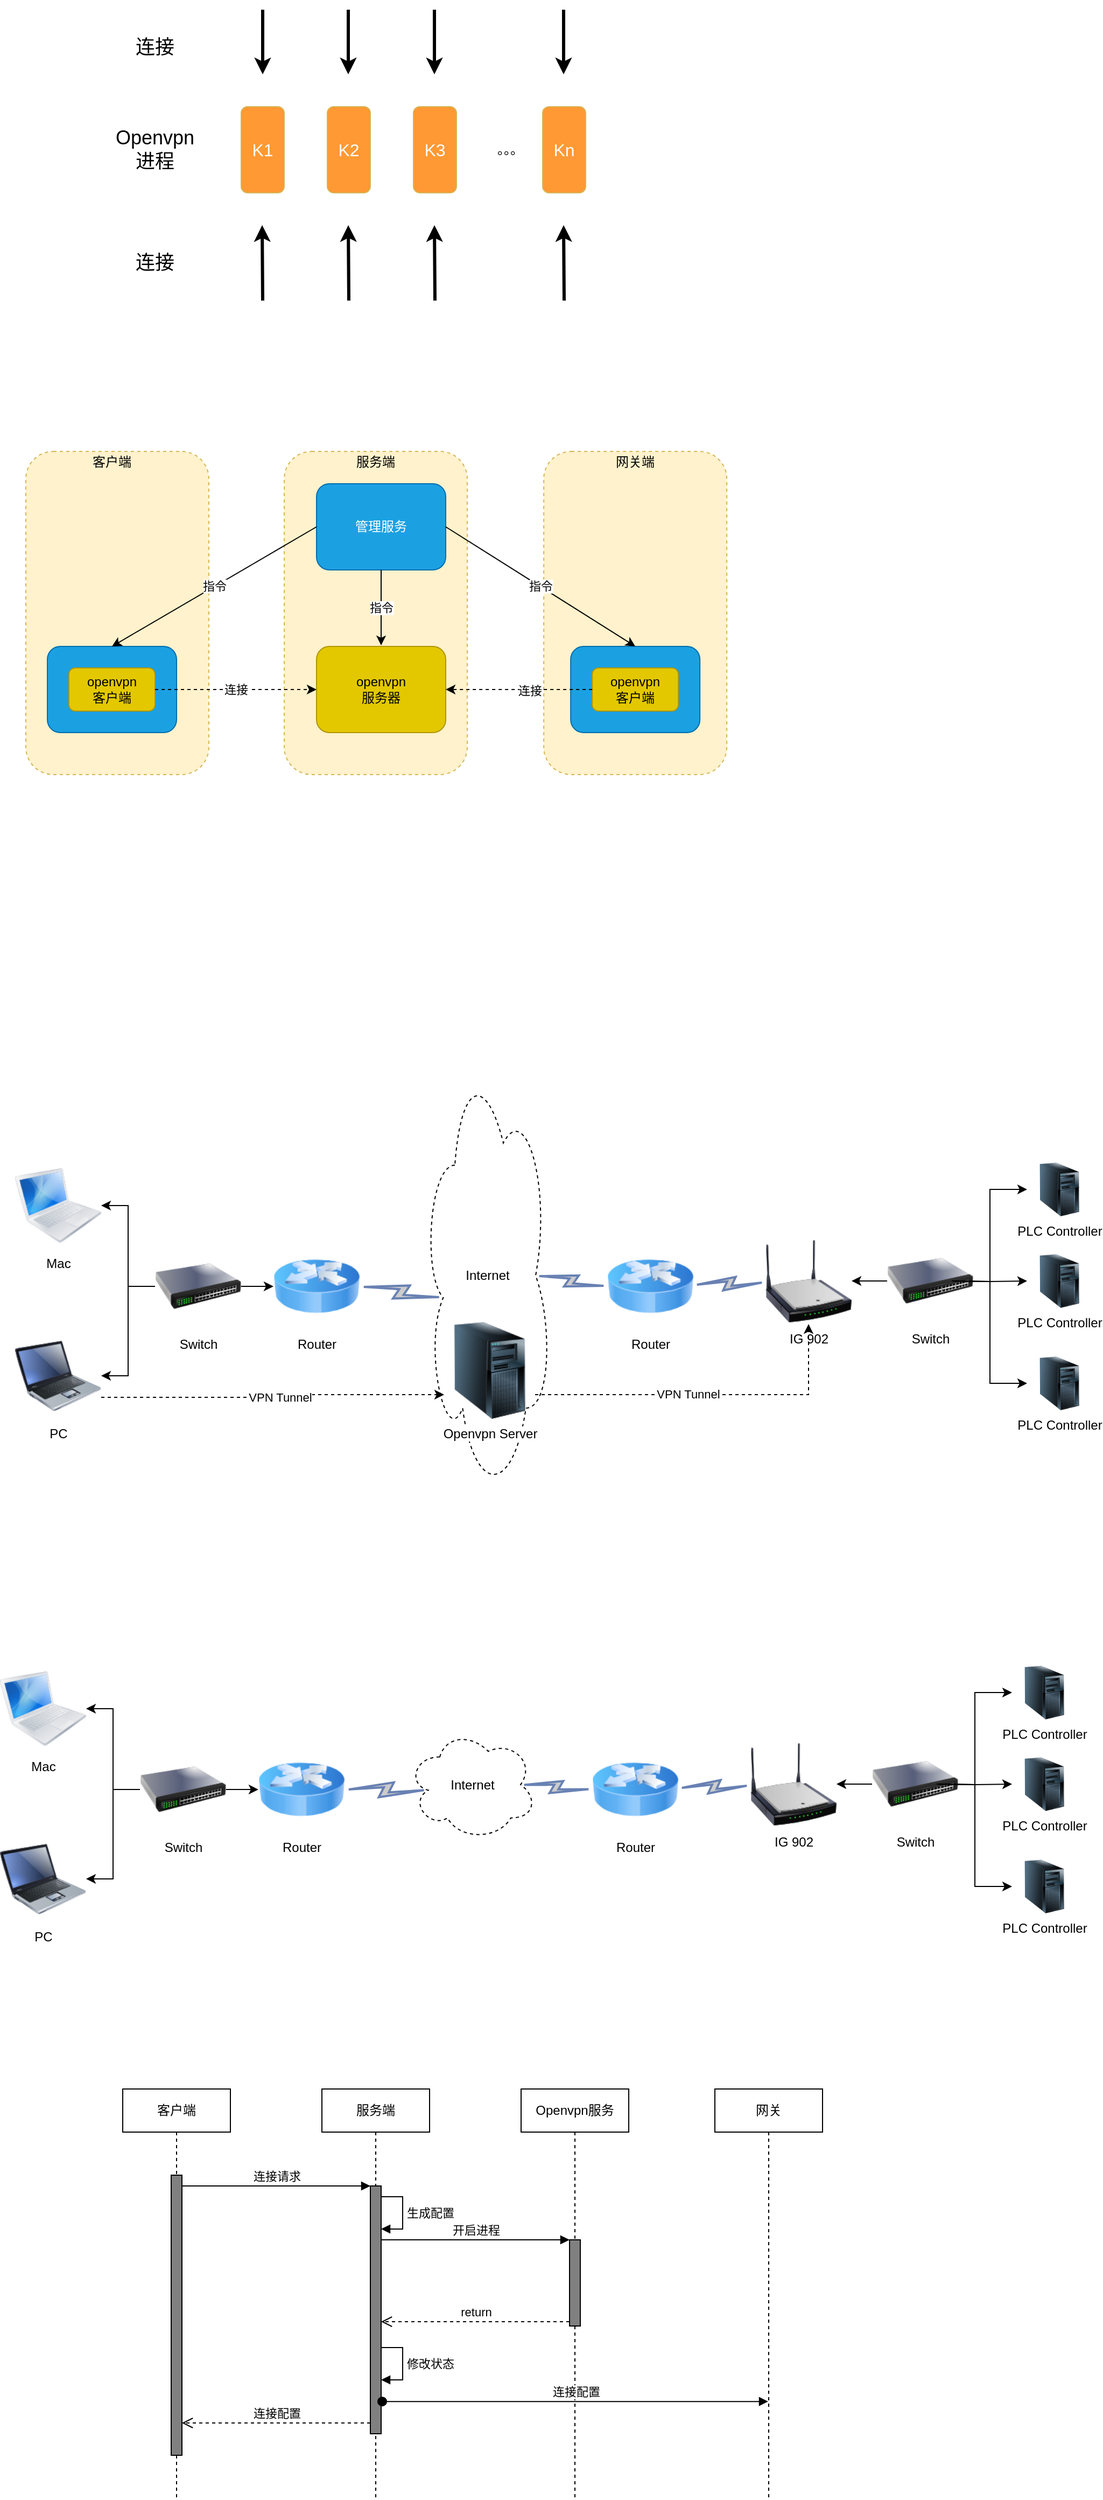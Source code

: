 <mxfile version="15.2.7" type="github">
  <diagram id="fSahD2rUQ293iNaQsKWA" name="Page-1">
    <mxGraphModel dx="1422" dy="762" grid="1" gridSize="10" guides="1" tooltips="1" connect="1" arrows="1" fold="1" page="1" pageScale="1" pageWidth="827" pageHeight="1169" math="0" shadow="0">
      <root>
        <mxCell id="0" />
        <mxCell id="1" parent="0" />
        <mxCell id="X5Kei8PSyGU6GzDg7MXw-48" value="Internet" style="ellipse;shape=cloud;whiteSpace=wrap;html=1;dashed=1;fillColor=#FFFFFF;" parent="1" vertex="1">
          <mxGeometry x="428.5" y="1210" width="120" height="410" as="geometry" />
        </mxCell>
        <mxCell id="X5Kei8PSyGU6GzDg7MXw-37" value="" style="rounded=1;whiteSpace=wrap;html=1;fillColor=#fff2cc;dashed=1;strokeColor=#d6b656;" parent="1" vertex="1">
          <mxGeometry x="541.08" y="650" width="170" height="300" as="geometry" />
        </mxCell>
        <mxCell id="X5Kei8PSyGU6GzDg7MXw-36" value="" style="rounded=1;whiteSpace=wrap;html=1;fillColor=#fff2cc;dashed=1;strokeColor=#d6b656;" parent="1" vertex="1">
          <mxGeometry x="300" y="650" width="170" height="300" as="geometry" />
        </mxCell>
        <mxCell id="X5Kei8PSyGU6GzDg7MXw-35" value="" style="rounded=1;whiteSpace=wrap;html=1;fillColor=#fff2cc;dashed=1;strokeColor=#d6b656;" parent="1" vertex="1">
          <mxGeometry x="60" y="650" width="170" height="300" as="geometry" />
        </mxCell>
        <mxCell id="lbkuDqUNhTPsyOcLvbYf-4" value="&lt;font style=&quot;font-size: 16px&quot; color=&quot;#ffffff&quot;&gt;K1&lt;/font&gt;" style="rounded=1;whiteSpace=wrap;html=1;strokeColor=#d6b656;fillColor=#FF9933;" parent="1" vertex="1">
          <mxGeometry x="260" y="330" width="40" height="80" as="geometry" />
        </mxCell>
        <mxCell id="lbkuDqUNhTPsyOcLvbYf-9" value="&lt;font style=&quot;font-size: 16px&quot; color=&quot;#ffffff&quot;&gt;K2&lt;/font&gt;" style="rounded=1;whiteSpace=wrap;html=1;strokeColor=#d6b656;fillColor=#FF9933;" parent="1" vertex="1">
          <mxGeometry x="340" y="330" width="40" height="80" as="geometry" />
        </mxCell>
        <mxCell id="lbkuDqUNhTPsyOcLvbYf-10" value="&lt;font style=&quot;font-size: 16px&quot; color=&quot;#ffffff&quot;&gt;K3&lt;/font&gt;" style="rounded=1;whiteSpace=wrap;html=1;strokeColor=#d6b656;fillColor=#FF9933;" parent="1" vertex="1">
          <mxGeometry x="420" y="330" width="40" height="80" as="geometry" />
        </mxCell>
        <mxCell id="lbkuDqUNhTPsyOcLvbYf-11" value="。。。" style="text;html=1;strokeColor=none;fillColor=none;align=center;verticalAlign=middle;whiteSpace=wrap;rounded=0;" parent="1" vertex="1">
          <mxGeometry x="490" y="360" width="40" height="20" as="geometry" />
        </mxCell>
        <mxCell id="lbkuDqUNhTPsyOcLvbYf-12" value="&lt;font style=&quot;font-size: 16px&quot; color=&quot;#ffffff&quot;&gt;Kn&lt;/font&gt;" style="rounded=1;whiteSpace=wrap;html=1;strokeColor=#d6b656;fillColor=#FF9933;" parent="1" vertex="1">
          <mxGeometry x="540" y="330" width="40" height="80" as="geometry" />
        </mxCell>
        <mxCell id="lbkuDqUNhTPsyOcLvbYf-13" value="&lt;font style=&quot;font-size: 18px&quot;&gt;Openvpn&lt;br&gt;进程&lt;/font&gt;" style="text;html=1;strokeColor=none;fillColor=none;align=center;verticalAlign=middle;whiteSpace=wrap;rounded=0;" parent="1" vertex="1">
          <mxGeometry x="130" y="335" width="100" height="70" as="geometry" />
        </mxCell>
        <mxCell id="lbkuDqUNhTPsyOcLvbYf-14" value="" style="endArrow=classic;html=1;strokeWidth=3;" parent="1" edge="1">
          <mxGeometry width="50" height="50" relative="1" as="geometry">
            <mxPoint x="280" y="240" as="sourcePoint" />
            <mxPoint x="280" y="300" as="targetPoint" />
          </mxGeometry>
        </mxCell>
        <mxCell id="lbkuDqUNhTPsyOcLvbYf-21" value="&lt;span style=&quot;font-size: 18px&quot;&gt;连接&lt;/span&gt;" style="text;html=1;strokeColor=none;fillColor=none;align=center;verticalAlign=middle;whiteSpace=wrap;rounded=0;" parent="1" vertex="1">
          <mxGeometry x="130" y="240" width="100" height="70" as="geometry" />
        </mxCell>
        <mxCell id="lbkuDqUNhTPsyOcLvbYf-24" value="" style="endArrow=classic;html=1;strokeWidth=3;" parent="1" edge="1">
          <mxGeometry width="50" height="50" relative="1" as="geometry">
            <mxPoint x="439.5" y="240" as="sourcePoint" />
            <mxPoint x="439.5" y="300" as="targetPoint" />
          </mxGeometry>
        </mxCell>
        <mxCell id="lbkuDqUNhTPsyOcLvbYf-25" value="" style="endArrow=classic;html=1;strokeWidth=3;" parent="1" edge="1">
          <mxGeometry width="50" height="50" relative="1" as="geometry">
            <mxPoint x="559.5" y="240" as="sourcePoint" />
            <mxPoint x="559.5" y="300" as="targetPoint" />
          </mxGeometry>
        </mxCell>
        <mxCell id="lbkuDqUNhTPsyOcLvbYf-26" value="" style="endArrow=classic;html=1;strokeWidth=3;" parent="1" edge="1">
          <mxGeometry width="50" height="50" relative="1" as="geometry">
            <mxPoint x="359.5" y="240" as="sourcePoint" />
            <mxPoint x="359.5" y="300" as="targetPoint" />
          </mxGeometry>
        </mxCell>
        <mxCell id="lbkuDqUNhTPsyOcLvbYf-27" value="" style="endArrow=classic;html=1;strokeWidth=3;" parent="1" edge="1">
          <mxGeometry width="50" height="50" relative="1" as="geometry">
            <mxPoint x="360" y="510" as="sourcePoint" />
            <mxPoint x="359.5" y="440" as="targetPoint" />
          </mxGeometry>
        </mxCell>
        <mxCell id="lbkuDqUNhTPsyOcLvbYf-28" value="" style="endArrow=classic;html=1;strokeWidth=3;" parent="1" edge="1">
          <mxGeometry width="50" height="50" relative="1" as="geometry">
            <mxPoint x="280" y="510" as="sourcePoint" />
            <mxPoint x="279.5" y="440" as="targetPoint" />
          </mxGeometry>
        </mxCell>
        <mxCell id="lbkuDqUNhTPsyOcLvbYf-29" value="" style="endArrow=classic;html=1;strokeWidth=3;" parent="1" edge="1">
          <mxGeometry width="50" height="50" relative="1" as="geometry">
            <mxPoint x="440" y="510" as="sourcePoint" />
            <mxPoint x="439.5" y="440" as="targetPoint" />
          </mxGeometry>
        </mxCell>
        <mxCell id="lbkuDqUNhTPsyOcLvbYf-30" value="" style="endArrow=classic;html=1;strokeWidth=3;" parent="1" edge="1">
          <mxGeometry width="50" height="50" relative="1" as="geometry">
            <mxPoint x="560" y="510" as="sourcePoint" />
            <mxPoint x="559.5" y="440" as="targetPoint" />
          </mxGeometry>
        </mxCell>
        <mxCell id="lbkuDqUNhTPsyOcLvbYf-31" value="&lt;span style=&quot;font-size: 18px&quot;&gt;连接&lt;/span&gt;" style="text;html=1;strokeColor=none;fillColor=none;align=center;verticalAlign=middle;whiteSpace=wrap;rounded=0;" parent="1" vertex="1">
          <mxGeometry x="130" y="440" width="100" height="70" as="geometry" />
        </mxCell>
        <mxCell id="X5Kei8PSyGU6GzDg7MXw-6" value="" style="rounded=1;whiteSpace=wrap;html=1;fillColor=#1ba1e2;strokeColor=#006EAF;fontColor=#ffffff;" parent="1" vertex="1">
          <mxGeometry x="80" y="831" width="120" height="80" as="geometry" />
        </mxCell>
        <mxCell id="X5Kei8PSyGU6GzDg7MXw-7" value="openvpn&lt;br&gt;客户端" style="rounded=1;whiteSpace=wrap;html=1;fillColor=#e3c800;strokeColor=#B09500;fontColor=#000000;" parent="1" vertex="1">
          <mxGeometry x="100" y="851" width="80" height="40" as="geometry" />
        </mxCell>
        <mxCell id="X5Kei8PSyGU6GzDg7MXw-10" value="" style="rounded=1;whiteSpace=wrap;html=1;fillColor=#1ba1e2;strokeColor=#006EAF;fontColor=#ffffff;" parent="1" vertex="1">
          <mxGeometry x="566.08" y="831" width="120" height="80" as="geometry" />
        </mxCell>
        <mxCell id="X5Kei8PSyGU6GzDg7MXw-11" value="openvpn&lt;br&gt;客户端" style="rounded=1;whiteSpace=wrap;html=1;fillColor=#e3c800;strokeColor=#B09500;fontColor=#000000;" parent="1" vertex="1">
          <mxGeometry x="586.08" y="851" width="80" height="40" as="geometry" />
        </mxCell>
        <mxCell id="X5Kei8PSyGU6GzDg7MXw-16" value="管理服务" style="rounded=1;whiteSpace=wrap;html=1;fillColor=#1ba1e2;strokeColor=#006EAF;fontColor=#ffffff;" parent="1" vertex="1">
          <mxGeometry x="330" y="680" width="120" height="80" as="geometry" />
        </mxCell>
        <mxCell id="X5Kei8PSyGU6GzDg7MXw-17" value="openvpn&lt;br&gt;服务器" style="rounded=1;whiteSpace=wrap;html=1;fillColor=#e3c800;strokeColor=#B09500;fontColor=#000000;" parent="1" vertex="1">
          <mxGeometry x="330" y="831" width="120" height="80" as="geometry" />
        </mxCell>
        <mxCell id="X5Kei8PSyGU6GzDg7MXw-24" value="指令" style="endArrow=classic;html=1;strokeWidth=1;entryX=0.5;entryY=0;entryDx=0;entryDy=0;exitX=0;exitY=0.5;exitDx=0;exitDy=0;" parent="1" source="X5Kei8PSyGU6GzDg7MXw-16" target="X5Kei8PSyGU6GzDg7MXw-6" edge="1">
          <mxGeometry width="50" height="50" relative="1" as="geometry">
            <mxPoint x="230" y="720" as="sourcePoint" />
            <mxPoint x="280" y="670" as="targetPoint" />
          </mxGeometry>
        </mxCell>
        <mxCell id="X5Kei8PSyGU6GzDg7MXw-26" value="指令" style="endArrow=classic;html=1;strokeWidth=1;exitX=1;exitY=0.5;exitDx=0;exitDy=0;entryX=0.5;entryY=0;entryDx=0;entryDy=0;" parent="1" source="X5Kei8PSyGU6GzDg7MXw-16" target="X5Kei8PSyGU6GzDg7MXw-10" edge="1">
          <mxGeometry width="50" height="50" relative="1" as="geometry">
            <mxPoint x="490" y="760" as="sourcePoint" />
            <mxPoint x="650" y="780" as="targetPoint" />
          </mxGeometry>
        </mxCell>
        <mxCell id="X5Kei8PSyGU6GzDg7MXw-27" value="指令" style="endArrow=classic;html=1;strokeWidth=1;exitX=0.5;exitY=1;exitDx=0;exitDy=0;" parent="1" source="X5Kei8PSyGU6GzDg7MXw-16" edge="1">
          <mxGeometry width="50" height="50" relative="1" as="geometry">
            <mxPoint x="240" y="1010" as="sourcePoint" />
            <mxPoint x="390" y="830" as="targetPoint" />
          </mxGeometry>
        </mxCell>
        <mxCell id="X5Kei8PSyGU6GzDg7MXw-38" value="连接" style="endArrow=classic;html=1;strokeWidth=1;entryX=0;entryY=0.5;entryDx=0;entryDy=0;exitX=1;exitY=0.5;exitDx=0;exitDy=0;dashed=1;" parent="1" source="X5Kei8PSyGU6GzDg7MXw-7" target="X5Kei8PSyGU6GzDg7MXw-17" edge="1">
          <mxGeometry width="50" height="50" relative="1" as="geometry">
            <mxPoint x="174.46" y="1098" as="sourcePoint" />
            <mxPoint x="224.46" y="1048" as="targetPoint" />
          </mxGeometry>
        </mxCell>
        <mxCell id="X5Kei8PSyGU6GzDg7MXw-39" value="" style="endArrow=classic;html=1;strokeWidth=1;entryX=1;entryY=0.5;entryDx=0;entryDy=0;exitX=0;exitY=0.5;exitDx=0;exitDy=0;dashed=1;" parent="1" source="X5Kei8PSyGU6GzDg7MXw-11" target="X5Kei8PSyGU6GzDg7MXw-17" edge="1">
          <mxGeometry width="50" height="50" relative="1" as="geometry">
            <mxPoint x="494.46" y="1078" as="sourcePoint" />
            <mxPoint x="544.46" y="1028" as="targetPoint" />
          </mxGeometry>
        </mxCell>
        <mxCell id="X5Kei8PSyGU6GzDg7MXw-40" value="连接" style="edgeLabel;html=1;align=center;verticalAlign=middle;resizable=0;points=[];" parent="X5Kei8PSyGU6GzDg7MXw-39" vertex="1" connectable="0">
          <mxGeometry x="-0.144" y="1" relative="1" as="geometry">
            <mxPoint as="offset" />
          </mxGeometry>
        </mxCell>
        <mxCell id="X5Kei8PSyGU6GzDg7MXw-41" value="客户端" style="text;html=1;strokeColor=none;fillColor=none;align=center;verticalAlign=middle;whiteSpace=wrap;rounded=0;dashed=1;" parent="1" vertex="1">
          <mxGeometry x="120" y="650" width="40" height="20" as="geometry" />
        </mxCell>
        <mxCell id="X5Kei8PSyGU6GzDg7MXw-42" value="服务端" style="text;html=1;strokeColor=none;fillColor=none;align=center;verticalAlign=middle;whiteSpace=wrap;rounded=0;dashed=1;" parent="1" vertex="1">
          <mxGeometry x="365" y="650" width="40" height="20" as="geometry" />
        </mxCell>
        <mxCell id="X5Kei8PSyGU6GzDg7MXw-43" value="网关端" style="text;html=1;strokeColor=none;fillColor=none;align=center;verticalAlign=middle;whiteSpace=wrap;rounded=0;dashed=1;" parent="1" vertex="1">
          <mxGeometry x="606.08" y="650" width="40" height="20" as="geometry" />
        </mxCell>
        <mxCell id="X5Kei8PSyGU6GzDg7MXw-63" style="edgeStyle=orthogonalEdgeStyle;rounded=0;orthogonalLoop=1;jettySize=auto;html=1;strokeWidth=1;" parent="1" source="X5Kei8PSyGU6GzDg7MXw-44" target="X5Kei8PSyGU6GzDg7MXw-47" edge="1">
          <mxGeometry relative="1" as="geometry" />
        </mxCell>
        <mxCell id="X5Kei8PSyGU6GzDg7MXw-85" style="edgeStyle=orthogonalEdgeStyle;rounded=0;orthogonalLoop=1;jettySize=auto;html=1;strokeWidth=1;" parent="1" source="X5Kei8PSyGU6GzDg7MXw-44" target="X5Kei8PSyGU6GzDg7MXw-45" edge="1">
          <mxGeometry relative="1" as="geometry" />
        </mxCell>
        <mxCell id="X5Kei8PSyGU6GzDg7MXw-44" value="Switch" style="image;html=1;image=img/lib/clip_art/networking/Switch_128x128.png;dashed=1;fillColor=#FFFFFF;" parent="1" vertex="1">
          <mxGeometry x="180" y="1385" width="80" height="80" as="geometry" />
        </mxCell>
        <mxCell id="X5Kei8PSyGU6GzDg7MXw-45" value="Router" style="image;html=1;image=img/lib/clip_art/networking/Router_Icon_128x128.png;dashed=1;fillColor=#FFFFFF;" parent="1" vertex="1">
          <mxGeometry x="290" y="1385" width="80" height="80" as="geometry" />
        </mxCell>
        <mxCell id="X5Kei8PSyGU6GzDg7MXw-95" style="edgeStyle=orthogonalEdgeStyle;rounded=0;orthogonalLoop=1;jettySize=auto;html=1;entryX=0;entryY=0.75;entryDx=0;entryDy=0;dashed=1;strokeWidth=1;exitX=1;exitY=0.75;exitDx=0;exitDy=0;" parent="1" source="X5Kei8PSyGU6GzDg7MXw-46" target="X5Kei8PSyGU6GzDg7MXw-86" edge="1">
          <mxGeometry relative="1" as="geometry" />
        </mxCell>
        <mxCell id="X5Kei8PSyGU6GzDg7MXw-96" value="VPN Tunnel" style="edgeLabel;html=1;align=center;verticalAlign=middle;resizable=0;points=[];" parent="X5Kei8PSyGU6GzDg7MXw-95" vertex="1" connectable="0">
          <mxGeometry x="0.051" y="-1" relative="1" as="geometry">
            <mxPoint y="1" as="offset" />
          </mxGeometry>
        </mxCell>
        <mxCell id="X5Kei8PSyGU6GzDg7MXw-46" value="PC" style="image;html=1;image=img/lib/clip_art/computers/Laptop_128x128.png;dashed=1;fillColor=#FFFFFF;" parent="1" vertex="1">
          <mxGeometry x="50" y="1468" width="80" height="80" as="geometry" />
        </mxCell>
        <mxCell id="X5Kei8PSyGU6GzDg7MXw-47" value="Mac" style="image;html=1;image=img/lib/clip_art/computers/MacBook_128x128.png;dashed=1;fillColor=#FFFFFF;" parent="1" vertex="1">
          <mxGeometry x="50" y="1310" width="80" height="80" as="geometry" />
        </mxCell>
        <mxCell id="X5Kei8PSyGU6GzDg7MXw-49" value="Router" style="image;html=1;image=img/lib/clip_art/networking/Router_Icon_128x128.png;dashed=1;fillColor=#FFFFFF;" parent="1" vertex="1">
          <mxGeometry x="600.0" y="1385" width="80" height="80" as="geometry" />
        </mxCell>
        <mxCell id="X5Kei8PSyGU6GzDg7MXw-51" value="IG 902" style="image;html=1;image=img/lib/clip_art/networking/Wireless_Router_N_128x128.png;dashed=1;fillColor=#FFFFFF;" parent="1" vertex="1">
          <mxGeometry x="747" y="1380" width="80" height="80" as="geometry" />
        </mxCell>
        <mxCell id="X5Kei8PSyGU6GzDg7MXw-52" value="PLC Controller" style="image;html=1;image=img/lib/clip_art/computers/Server_Tower_128x128.png;dashed=1;fillColor=#FFFFFF;" parent="1" vertex="1">
          <mxGeometry x="990" y="1310" width="60" height="50" as="geometry" />
        </mxCell>
        <mxCell id="X5Kei8PSyGU6GzDg7MXw-80" style="edgeStyle=orthogonalEdgeStyle;rounded=0;orthogonalLoop=1;jettySize=auto;html=1;entryX=0;entryY=0.5;entryDx=0;entryDy=0;strokeWidth=1;" parent="1" target="X5Kei8PSyGU6GzDg7MXw-52" edge="1">
          <mxGeometry relative="1" as="geometry">
            <mxPoint x="920" y="1420" as="sourcePoint" />
          </mxGeometry>
        </mxCell>
        <mxCell id="X5Kei8PSyGU6GzDg7MXw-101" style="edgeStyle=orthogonalEdgeStyle;rounded=0;orthogonalLoop=1;jettySize=auto;html=1;entryX=1;entryY=0.5;entryDx=0;entryDy=0;strokeWidth=1;" parent="1" source="X5Kei8PSyGU6GzDg7MXw-53" target="X5Kei8PSyGU6GzDg7MXw-51" edge="1">
          <mxGeometry relative="1" as="geometry" />
        </mxCell>
        <mxCell id="X5Kei8PSyGU6GzDg7MXw-53" value="Switch" style="image;html=1;image=img/lib/clip_art/networking/Switch_128x128.png;dashed=1;fillColor=#FFFFFF;" parent="1" vertex="1">
          <mxGeometry x="860" y="1380" width="80" height="80" as="geometry" />
        </mxCell>
        <mxCell id="X5Kei8PSyGU6GzDg7MXw-58" value="PLC Controller" style="image;html=1;image=img/lib/clip_art/computers/Server_Tower_128x128.png;dashed=1;fillColor=#FFFFFF;" parent="1" vertex="1">
          <mxGeometry x="990" y="1395" width="60" height="50" as="geometry" />
        </mxCell>
        <mxCell id="X5Kei8PSyGU6GzDg7MXw-59" value="PLC Controller" style="image;html=1;image=img/lib/clip_art/computers/Server_Tower_128x128.png;dashed=1;fillColor=#FFFFFF;" parent="1" vertex="1">
          <mxGeometry x="990" y="1490" width="60" height="50" as="geometry" />
        </mxCell>
        <mxCell id="X5Kei8PSyGU6GzDg7MXw-64" style="edgeStyle=orthogonalEdgeStyle;rounded=0;orthogonalLoop=1;jettySize=auto;html=1;strokeWidth=1;entryX=1;entryY=0.5;entryDx=0;entryDy=0;" parent="1" source="X5Kei8PSyGU6GzDg7MXw-44" target="X5Kei8PSyGU6GzDg7MXw-46" edge="1">
          <mxGeometry relative="1" as="geometry" />
        </mxCell>
        <mxCell id="X5Kei8PSyGU6GzDg7MXw-73" style="edgeStyle=orthogonalEdgeStyle;rounded=0;orthogonalLoop=1;jettySize=auto;html=1;strokeWidth=1;" parent="1" target="X5Kei8PSyGU6GzDg7MXw-58" edge="1">
          <mxGeometry relative="1" as="geometry">
            <mxPoint x="920" y="1420" as="sourcePoint" />
          </mxGeometry>
        </mxCell>
        <mxCell id="X5Kei8PSyGU6GzDg7MXw-74" style="edgeStyle=orthogonalEdgeStyle;rounded=0;orthogonalLoop=1;jettySize=auto;html=1;strokeWidth=1;entryX=0;entryY=0.5;entryDx=0;entryDy=0;" parent="1" target="X5Kei8PSyGU6GzDg7MXw-59" edge="1">
          <mxGeometry relative="1" as="geometry">
            <mxPoint x="920" y="1420" as="sourcePoint" />
          </mxGeometry>
        </mxCell>
        <mxCell id="X5Kei8PSyGU6GzDg7MXw-75" value="" style="html=1;outlineConnect=0;fillColor=#CCCCCC;strokeColor=#6881B3;gradientColor=none;gradientDirection=north;strokeWidth=2;shape=mxgraph.networks.comm_link_edge;html=1;" parent="1" source="X5Kei8PSyGU6GzDg7MXw-49" target="X5Kei8PSyGU6GzDg7MXw-51" edge="1">
          <mxGeometry width="100" height="100" relative="1" as="geometry">
            <mxPoint x="558.5" y="1520" as="sourcePoint" />
            <mxPoint x="658.5" y="1420" as="targetPoint" />
          </mxGeometry>
        </mxCell>
        <mxCell id="X5Kei8PSyGU6GzDg7MXw-76" value="" style="html=1;outlineConnect=0;fillColor=#CCCCCC;strokeColor=#6881B3;gradientColor=none;gradientDirection=north;strokeWidth=2;shape=mxgraph.networks.comm_link_edge;html=1;entryX=0.16;entryY=0.55;entryDx=0;entryDy=0;entryPerimeter=0;exitX=1;exitY=0.5;exitDx=0;exitDy=0;" parent="1" source="X5Kei8PSyGU6GzDg7MXw-45" target="X5Kei8PSyGU6GzDg7MXw-48" edge="1">
          <mxGeometry width="100" height="100" relative="1" as="geometry">
            <mxPoint x="368.5" y="1380" as="sourcePoint" />
            <mxPoint x="468.5" y="1280" as="targetPoint" />
          </mxGeometry>
        </mxCell>
        <mxCell id="X5Kei8PSyGU6GzDg7MXw-77" value="" style="html=1;outlineConnect=0;fillColor=#CCCCCC;strokeColor=#6881B3;gradientColor=none;gradientDirection=north;strokeWidth=2;shape=mxgraph.networks.comm_link_edge;html=1;entryX=0;entryY=0.5;entryDx=0;entryDy=0;exitX=0.875;exitY=0.5;exitDx=0;exitDy=0;exitPerimeter=0;" parent="1" source="X5Kei8PSyGU6GzDg7MXw-48" target="X5Kei8PSyGU6GzDg7MXw-49" edge="1">
          <mxGeometry width="100" height="100" relative="1" as="geometry">
            <mxPoint x="468.5" y="1510" as="sourcePoint" />
            <mxPoint x="568.5" y="1410" as="targetPoint" />
          </mxGeometry>
        </mxCell>
        <mxCell id="X5Kei8PSyGU6GzDg7MXw-97" style="edgeStyle=orthogonalEdgeStyle;rounded=0;orthogonalLoop=1;jettySize=auto;html=1;entryX=0.5;entryY=1;entryDx=0;entryDy=0;dashed=1;strokeWidth=1;exitX=1;exitY=0.75;exitDx=0;exitDy=0;" parent="1" source="X5Kei8PSyGU6GzDg7MXw-86" target="X5Kei8PSyGU6GzDg7MXw-51" edge="1">
          <mxGeometry relative="1" as="geometry" />
        </mxCell>
        <mxCell id="X5Kei8PSyGU6GzDg7MXw-98" value="VPN Tunnel" style="edgeLabel;html=1;align=center;verticalAlign=middle;resizable=0;points=[];" parent="X5Kei8PSyGU6GzDg7MXw-97" vertex="1" connectable="0">
          <mxGeometry x="-0.112" y="2" relative="1" as="geometry">
            <mxPoint y="1" as="offset" />
          </mxGeometry>
        </mxCell>
        <mxCell id="X5Kei8PSyGU6GzDg7MXw-86" value="Openvpn Server" style="image;html=1;image=img/lib/clip_art/computers/Server_Tower_128x128.png;dashed=1;fillColor=#FFFFFF;" parent="1" vertex="1">
          <mxGeometry x="448.5" y="1458" width="84.5" height="90" as="geometry" />
        </mxCell>
        <mxCell id="X5Kei8PSyGU6GzDg7MXw-102" value="Internet" style="ellipse;shape=cloud;whiteSpace=wrap;html=1;dashed=1;fillColor=#FFFFFF;" parent="1" vertex="1">
          <mxGeometry x="414.5" y="1836" width="120" height="103" as="geometry" />
        </mxCell>
        <mxCell id="X5Kei8PSyGU6GzDg7MXw-103" style="edgeStyle=orthogonalEdgeStyle;rounded=0;orthogonalLoop=1;jettySize=auto;html=1;strokeWidth=1;" parent="1" source="X5Kei8PSyGU6GzDg7MXw-105" target="X5Kei8PSyGU6GzDg7MXw-110" edge="1">
          <mxGeometry relative="1" as="geometry" />
        </mxCell>
        <mxCell id="X5Kei8PSyGU6GzDg7MXw-104" style="edgeStyle=orthogonalEdgeStyle;rounded=0;orthogonalLoop=1;jettySize=auto;html=1;strokeWidth=1;" parent="1" source="X5Kei8PSyGU6GzDg7MXw-105" target="X5Kei8PSyGU6GzDg7MXw-106" edge="1">
          <mxGeometry relative="1" as="geometry" />
        </mxCell>
        <mxCell id="X5Kei8PSyGU6GzDg7MXw-105" value="Switch" style="image;html=1;image=img/lib/clip_art/networking/Switch_128x128.png;dashed=1;fillColor=#FFFFFF;" parent="1" vertex="1">
          <mxGeometry x="166" y="1852" width="80" height="80" as="geometry" />
        </mxCell>
        <mxCell id="X5Kei8PSyGU6GzDg7MXw-106" value="Router" style="image;html=1;image=img/lib/clip_art/networking/Router_Icon_128x128.png;dashed=1;fillColor=#FFFFFF;" parent="1" vertex="1">
          <mxGeometry x="276" y="1852" width="80" height="80" as="geometry" />
        </mxCell>
        <mxCell id="X5Kei8PSyGU6GzDg7MXw-109" value="PC" style="image;html=1;image=img/lib/clip_art/computers/Laptop_128x128.png;dashed=1;fillColor=#FFFFFF;" parent="1" vertex="1">
          <mxGeometry x="36" y="1935" width="80" height="80" as="geometry" />
        </mxCell>
        <mxCell id="X5Kei8PSyGU6GzDg7MXw-110" value="Mac" style="image;html=1;image=img/lib/clip_art/computers/MacBook_128x128.png;dashed=1;fillColor=#FFFFFF;" parent="1" vertex="1">
          <mxGeometry x="36" y="1777" width="80" height="80" as="geometry" />
        </mxCell>
        <mxCell id="X5Kei8PSyGU6GzDg7MXw-111" value="Router" style="image;html=1;image=img/lib/clip_art/networking/Router_Icon_128x128.png;dashed=1;fillColor=#FFFFFF;" parent="1" vertex="1">
          <mxGeometry x="586.0" y="1852" width="80" height="80" as="geometry" />
        </mxCell>
        <mxCell id="X5Kei8PSyGU6GzDg7MXw-112" value="IG 902" style="image;html=1;image=img/lib/clip_art/networking/Wireless_Router_N_128x128.png;dashed=1;fillColor=#FFFFFF;" parent="1" vertex="1">
          <mxGeometry x="733" y="1847" width="80" height="80" as="geometry" />
        </mxCell>
        <mxCell id="X5Kei8PSyGU6GzDg7MXw-113" value="PLC Controller" style="image;html=1;image=img/lib/clip_art/computers/Server_Tower_128x128.png;dashed=1;fillColor=#FFFFFF;" parent="1" vertex="1">
          <mxGeometry x="976" y="1777" width="60" height="50" as="geometry" />
        </mxCell>
        <mxCell id="X5Kei8PSyGU6GzDg7MXw-114" style="edgeStyle=orthogonalEdgeStyle;rounded=0;orthogonalLoop=1;jettySize=auto;html=1;entryX=0;entryY=0.5;entryDx=0;entryDy=0;strokeWidth=1;" parent="1" target="X5Kei8PSyGU6GzDg7MXw-113" edge="1">
          <mxGeometry relative="1" as="geometry">
            <mxPoint x="906" y="1887" as="sourcePoint" />
          </mxGeometry>
        </mxCell>
        <mxCell id="X5Kei8PSyGU6GzDg7MXw-115" style="edgeStyle=orthogonalEdgeStyle;rounded=0;orthogonalLoop=1;jettySize=auto;html=1;entryX=1;entryY=0.5;entryDx=0;entryDy=0;strokeWidth=1;" parent="1" source="X5Kei8PSyGU6GzDg7MXw-116" target="X5Kei8PSyGU6GzDg7MXw-112" edge="1">
          <mxGeometry relative="1" as="geometry" />
        </mxCell>
        <mxCell id="X5Kei8PSyGU6GzDg7MXw-116" value="Switch" style="image;html=1;image=img/lib/clip_art/networking/Switch_128x128.png;dashed=1;fillColor=#FFFFFF;" parent="1" vertex="1">
          <mxGeometry x="846" y="1847" width="80" height="80" as="geometry" />
        </mxCell>
        <mxCell id="X5Kei8PSyGU6GzDg7MXw-117" value="PLC Controller" style="image;html=1;image=img/lib/clip_art/computers/Server_Tower_128x128.png;dashed=1;fillColor=#FFFFFF;" parent="1" vertex="1">
          <mxGeometry x="976" y="1862" width="60" height="50" as="geometry" />
        </mxCell>
        <mxCell id="X5Kei8PSyGU6GzDg7MXw-118" value="PLC Controller" style="image;html=1;image=img/lib/clip_art/computers/Server_Tower_128x128.png;dashed=1;fillColor=#FFFFFF;" parent="1" vertex="1">
          <mxGeometry x="976" y="1957" width="60" height="50" as="geometry" />
        </mxCell>
        <mxCell id="X5Kei8PSyGU6GzDg7MXw-119" style="edgeStyle=orthogonalEdgeStyle;rounded=0;orthogonalLoop=1;jettySize=auto;html=1;strokeWidth=1;entryX=1;entryY=0.5;entryDx=0;entryDy=0;" parent="1" source="X5Kei8PSyGU6GzDg7MXw-105" target="X5Kei8PSyGU6GzDg7MXw-109" edge="1">
          <mxGeometry relative="1" as="geometry" />
        </mxCell>
        <mxCell id="X5Kei8PSyGU6GzDg7MXw-120" style="edgeStyle=orthogonalEdgeStyle;rounded=0;orthogonalLoop=1;jettySize=auto;html=1;strokeWidth=1;" parent="1" target="X5Kei8PSyGU6GzDg7MXw-117" edge="1">
          <mxGeometry relative="1" as="geometry">
            <mxPoint x="906" y="1887" as="sourcePoint" />
          </mxGeometry>
        </mxCell>
        <mxCell id="X5Kei8PSyGU6GzDg7MXw-121" style="edgeStyle=orthogonalEdgeStyle;rounded=0;orthogonalLoop=1;jettySize=auto;html=1;strokeWidth=1;entryX=0;entryY=0.5;entryDx=0;entryDy=0;" parent="1" target="X5Kei8PSyGU6GzDg7MXw-118" edge="1">
          <mxGeometry relative="1" as="geometry">
            <mxPoint x="906" y="1887" as="sourcePoint" />
          </mxGeometry>
        </mxCell>
        <mxCell id="X5Kei8PSyGU6GzDg7MXw-122" value="" style="html=1;outlineConnect=0;fillColor=#CCCCCC;strokeColor=#6881B3;gradientColor=none;gradientDirection=north;strokeWidth=2;shape=mxgraph.networks.comm_link_edge;html=1;" parent="1" source="X5Kei8PSyGU6GzDg7MXw-111" target="X5Kei8PSyGU6GzDg7MXw-112" edge="1">
          <mxGeometry width="100" height="100" relative="1" as="geometry">
            <mxPoint x="544.5" y="1987" as="sourcePoint" />
            <mxPoint x="644.5" y="1887" as="targetPoint" />
          </mxGeometry>
        </mxCell>
        <mxCell id="X5Kei8PSyGU6GzDg7MXw-123" value="" style="html=1;outlineConnect=0;fillColor=#CCCCCC;strokeColor=#6881B3;gradientColor=none;gradientDirection=north;strokeWidth=2;shape=mxgraph.networks.comm_link_edge;html=1;entryX=0.16;entryY=0.55;entryDx=0;entryDy=0;entryPerimeter=0;exitX=1;exitY=0.5;exitDx=0;exitDy=0;" parent="1" source="X5Kei8PSyGU6GzDg7MXw-106" target="X5Kei8PSyGU6GzDg7MXw-102" edge="1">
          <mxGeometry width="100" height="100" relative="1" as="geometry">
            <mxPoint x="354.5" y="1847" as="sourcePoint" />
            <mxPoint x="454.5" y="1747" as="targetPoint" />
          </mxGeometry>
        </mxCell>
        <mxCell id="X5Kei8PSyGU6GzDg7MXw-124" value="" style="html=1;outlineConnect=0;fillColor=#CCCCCC;strokeColor=#6881B3;gradientColor=none;gradientDirection=north;strokeWidth=2;shape=mxgraph.networks.comm_link_edge;html=1;entryX=0;entryY=0.5;entryDx=0;entryDy=0;exitX=0.875;exitY=0.5;exitDx=0;exitDy=0;exitPerimeter=0;" parent="1" source="X5Kei8PSyGU6GzDg7MXw-102" target="X5Kei8PSyGU6GzDg7MXw-111" edge="1">
          <mxGeometry width="100" height="100" relative="1" as="geometry">
            <mxPoint x="454.5" y="1977" as="sourcePoint" />
            <mxPoint x="554.5" y="1877" as="targetPoint" />
          </mxGeometry>
        </mxCell>
        <mxCell id="YyEENf2BqKHsiNxmmxrt-1" value="客户端" style="shape=umlLifeline;perimeter=lifelinePerimeter;whiteSpace=wrap;html=1;container=1;collapsible=0;recursiveResize=0;outlineConnect=0;" vertex="1" parent="1">
          <mxGeometry x="150" y="2170" width="100" height="380" as="geometry" />
        </mxCell>
        <mxCell id="YyEENf2BqKHsiNxmmxrt-14" value="" style="html=1;points=[];perimeter=orthogonalPerimeter;fillColor=#808080;" vertex="1" parent="YyEENf2BqKHsiNxmmxrt-1">
          <mxGeometry x="45" y="80" width="10" height="260" as="geometry" />
        </mxCell>
        <mxCell id="YyEENf2BqKHsiNxmmxrt-4" value="服务端" style="shape=umlLifeline;perimeter=lifelinePerimeter;whiteSpace=wrap;html=1;container=1;collapsible=0;recursiveResize=0;outlineConnect=0;" vertex="1" parent="1">
          <mxGeometry x="335" y="2170" width="100" height="380" as="geometry" />
        </mxCell>
        <mxCell id="YyEENf2BqKHsiNxmmxrt-17" value="" style="html=1;points=[];perimeter=orthogonalPerimeter;fillColor=#808080;" vertex="1" parent="YyEENf2BqKHsiNxmmxrt-4">
          <mxGeometry x="45" y="90" width="10" height="230" as="geometry" />
        </mxCell>
        <mxCell id="YyEENf2BqKHsiNxmmxrt-24" value="生成配置" style="edgeStyle=orthogonalEdgeStyle;html=1;align=left;spacingLeft=2;endArrow=block;rounded=0;" edge="1" parent="YyEENf2BqKHsiNxmmxrt-4" source="YyEENf2BqKHsiNxmmxrt-17">
          <mxGeometry relative="1" as="geometry">
            <mxPoint x="55" y="108" as="sourcePoint" />
            <Array as="points">
              <mxPoint x="75" y="100" />
              <mxPoint x="75" y="130" />
              <mxPoint x="55" y="130" />
            </Array>
            <mxPoint x="55" y="130" as="targetPoint" />
          </mxGeometry>
        </mxCell>
        <mxCell id="YyEENf2BqKHsiNxmmxrt-57" value="修改状态" style="edgeStyle=orthogonalEdgeStyle;html=1;align=left;spacingLeft=2;endArrow=block;rounded=0;" edge="1" parent="YyEENf2BqKHsiNxmmxrt-4">
          <mxGeometry relative="1" as="geometry">
            <mxPoint x="55" y="240" as="sourcePoint" />
            <Array as="points">
              <mxPoint x="75" y="240" />
              <mxPoint x="75" y="270" />
              <mxPoint x="55" y="270" />
            </Array>
            <mxPoint x="55" y="270" as="targetPoint" />
          </mxGeometry>
        </mxCell>
        <mxCell id="YyEENf2BqKHsiNxmmxrt-5" value="Openvpn服务" style="shape=umlLifeline;perimeter=lifelinePerimeter;whiteSpace=wrap;html=1;container=1;collapsible=0;recursiveResize=0;outlineConnect=0;" vertex="1" parent="1">
          <mxGeometry x="520" y="2170" width="100" height="380" as="geometry" />
        </mxCell>
        <mxCell id="YyEENf2BqKHsiNxmmxrt-37" value="" style="html=1;points=[];perimeter=orthogonalPerimeter;fillColor=#808080;" vertex="1" parent="YyEENf2BqKHsiNxmmxrt-5">
          <mxGeometry x="45" y="140" width="10" height="80" as="geometry" />
        </mxCell>
        <mxCell id="YyEENf2BqKHsiNxmmxrt-6" value="网关" style="shape=umlLifeline;perimeter=lifelinePerimeter;whiteSpace=wrap;html=1;container=1;collapsible=0;recursiveResize=0;outlineConnect=0;" vertex="1" parent="1">
          <mxGeometry x="700" y="2170" width="100" height="380" as="geometry" />
        </mxCell>
        <mxCell id="YyEENf2BqKHsiNxmmxrt-38" value="开启进程" style="html=1;verticalAlign=bottom;endArrow=block;entryX=0;entryY=0;" edge="1" target="YyEENf2BqKHsiNxmmxrt-37" parent="1">
          <mxGeometry relative="1" as="geometry">
            <mxPoint x="390" y="2310" as="sourcePoint" />
          </mxGeometry>
        </mxCell>
        <mxCell id="YyEENf2BqKHsiNxmmxrt-39" value="return" style="html=1;verticalAlign=bottom;endArrow=open;dashed=1;endSize=8;exitX=0;exitY=0.95;" edge="1" source="YyEENf2BqKHsiNxmmxrt-37" parent="1">
          <mxGeometry relative="1" as="geometry">
            <mxPoint x="390" y="2386" as="targetPoint" />
          </mxGeometry>
        </mxCell>
        <mxCell id="YyEENf2BqKHsiNxmmxrt-45" value="连接配置" style="html=1;verticalAlign=bottom;startArrow=oval;endArrow=block;startSize=8;exitX=1.1;exitY=0.87;exitDx=0;exitDy=0;exitPerimeter=0;" edge="1" target="YyEENf2BqKHsiNxmmxrt-6" parent="1" source="YyEENf2BqKHsiNxmmxrt-17">
          <mxGeometry relative="1" as="geometry">
            <mxPoint x="385" y="2430" as="sourcePoint" />
            <mxPoint x="745" y="2422" as="targetPoint" />
          </mxGeometry>
        </mxCell>
        <mxCell id="YyEENf2BqKHsiNxmmxrt-49" value="连接请求" style="html=1;verticalAlign=bottom;endArrow=block;entryX=0;entryY=0;" edge="1" parent="1">
          <mxGeometry relative="1" as="geometry">
            <mxPoint x="205" y="2260" as="sourcePoint" />
            <mxPoint x="380" y="2260" as="targetPoint" />
          </mxGeometry>
        </mxCell>
        <mxCell id="YyEENf2BqKHsiNxmmxrt-50" value="连接配置" style="html=1;verticalAlign=bottom;endArrow=open;dashed=1;endSize=8;exitX=0;exitY=0.95;" edge="1" parent="1">
          <mxGeometry relative="1" as="geometry">
            <mxPoint x="205" y="2480" as="targetPoint" />
            <mxPoint x="380" y="2480" as="sourcePoint" />
          </mxGeometry>
        </mxCell>
      </root>
    </mxGraphModel>
  </diagram>
</mxfile>
